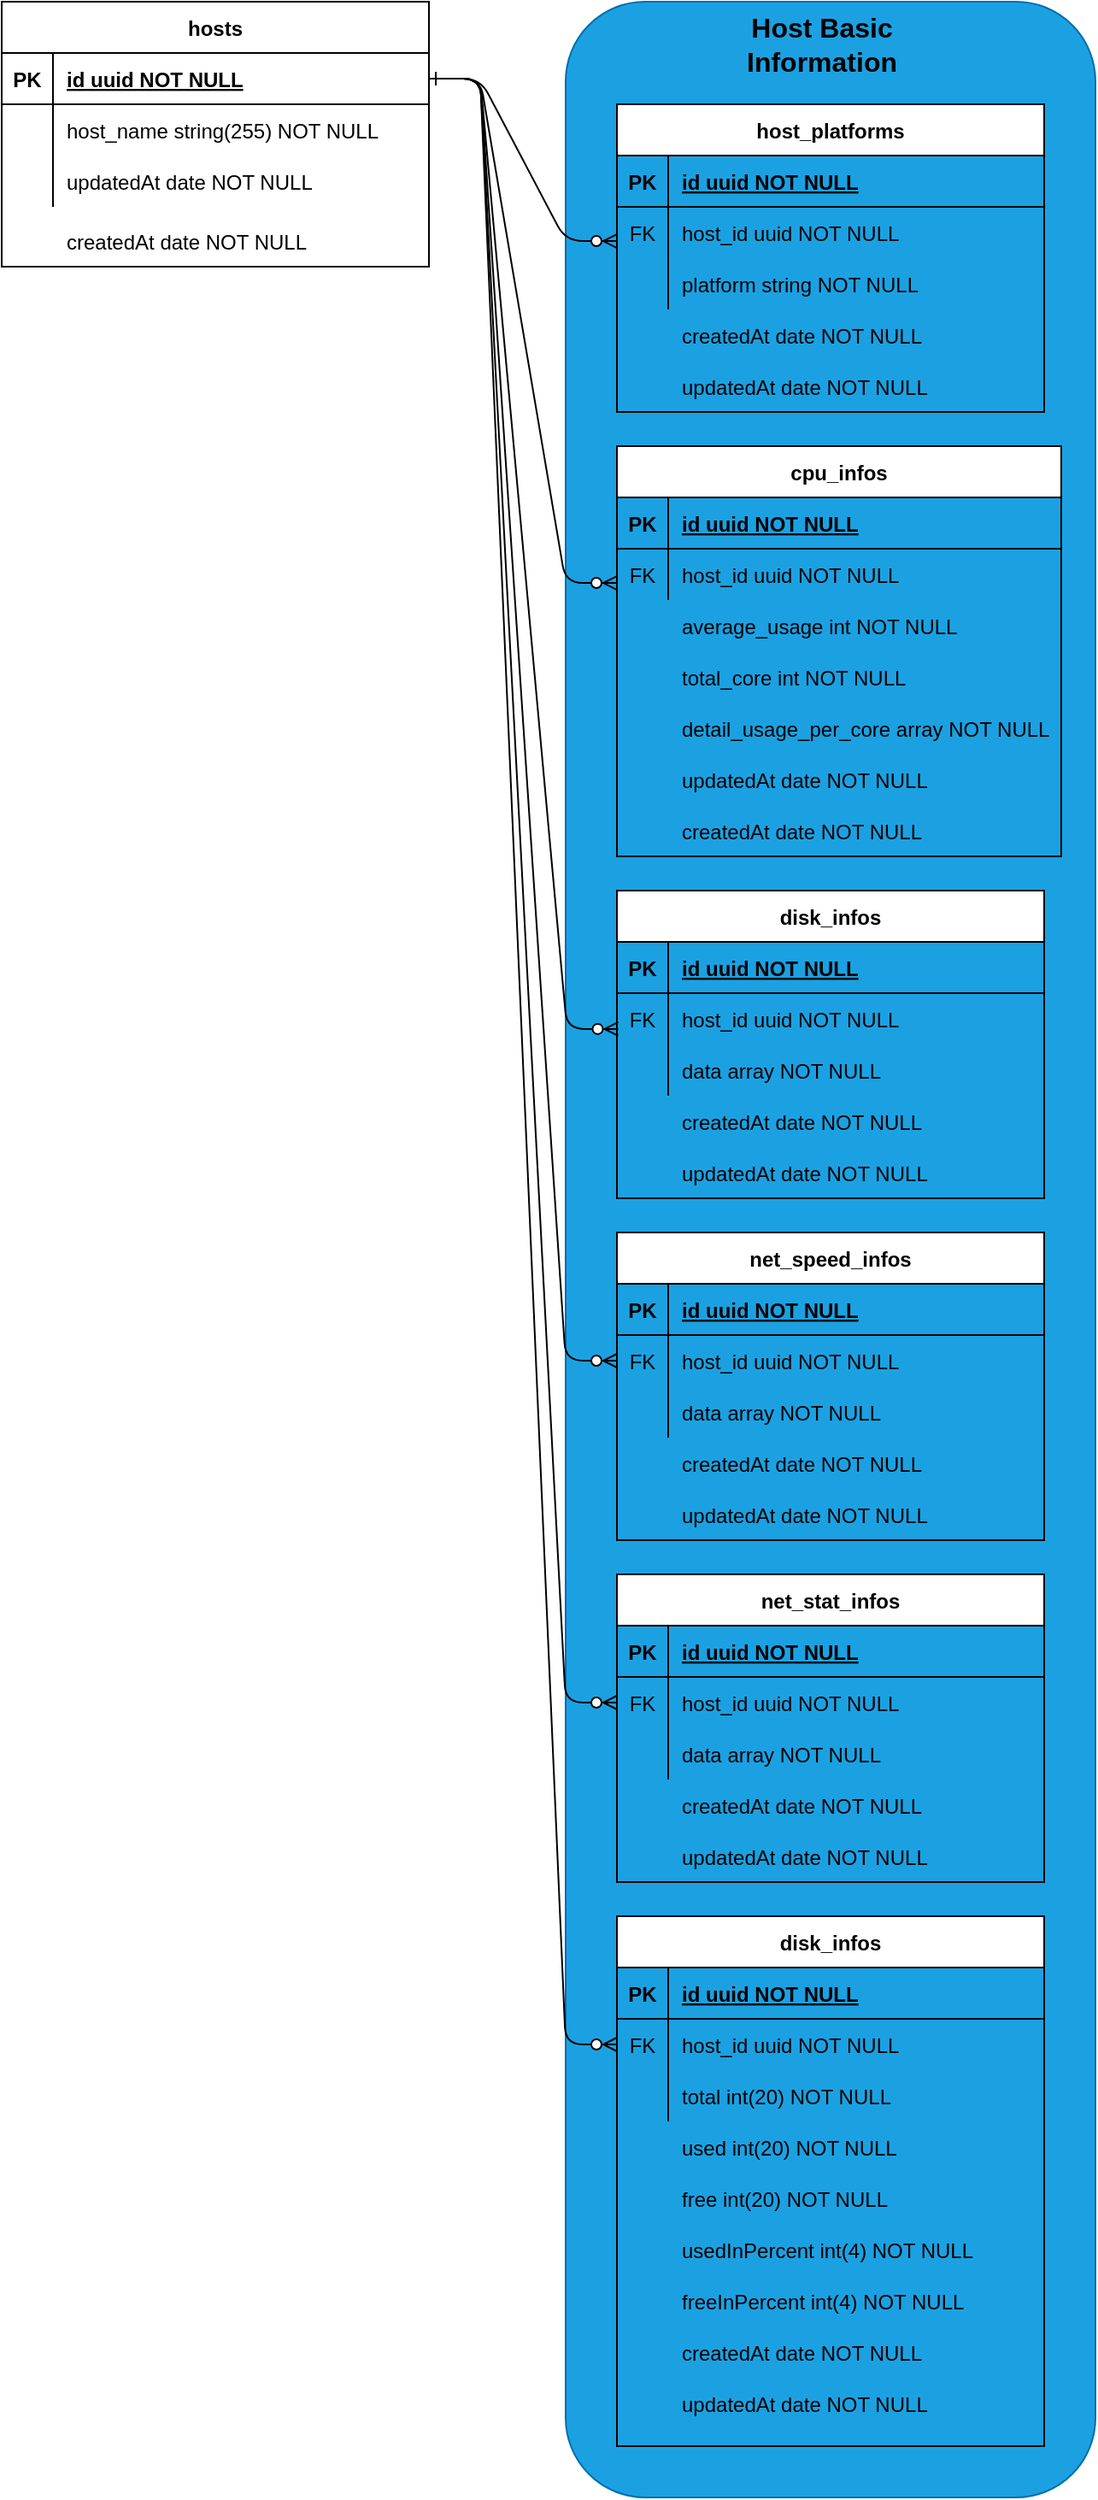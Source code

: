 <mxfile version="24.7.8">
  <diagram id="R2lEEEUBdFMjLlhIrx00" name="Page-1">
    <mxGraphModel dx="2097" dy="727" grid="1" gridSize="10" guides="1" tooltips="1" connect="1" arrows="1" fold="1" page="1" pageScale="1" pageWidth="850" pageHeight="1100" math="0" shadow="0" extFonts="Permanent Marker^https://fonts.googleapis.com/css?family=Permanent+Marker">
      <root>
        <mxCell id="0" />
        <mxCell id="1" parent="0" />
        <mxCell id="sUVfMahXwBCotQ-zkwOX-160" value="" style="group;fontSize=14;" vertex="1" connectable="0" parent="1">
          <mxGeometry y="20" width="310" height="1460" as="geometry" />
        </mxCell>
        <mxCell id="sUVfMahXwBCotQ-zkwOX-158" value="" style="rounded=1;whiteSpace=wrap;html=1;fillColor=#1ba1e2;fontColor=#ffffff;strokeColor=#006EAF;" vertex="1" parent="sUVfMahXwBCotQ-zkwOX-160">
          <mxGeometry width="310" height="1460" as="geometry" />
        </mxCell>
        <mxCell id="sUVfMahXwBCotQ-zkwOX-159" value="Host Basic Information" style="text;html=1;align=center;verticalAlign=middle;whiteSpace=wrap;rounded=0;fontSize=16;fontStyle=1" vertex="1" parent="sUVfMahXwBCotQ-zkwOX-160">
          <mxGeometry x="120" y="10" width="60" height="30" as="geometry" />
        </mxCell>
        <mxCell id="C-vyLk0tnHw3VtMMgP7b-1" value="" style="edgeStyle=entityRelationEdgeStyle;endArrow=ERzeroToMany;startArrow=ERone;endFill=1;startFill=0;exitX=1;exitY=0.5;exitDx=0;exitDy=0;entryX=0;entryY=0.667;entryDx=0;entryDy=0;entryPerimeter=0;" parent="1" source="sUVfMahXwBCotQ-zkwOX-2" target="C-vyLk0tnHw3VtMMgP7b-27" edge="1">
          <mxGeometry width="100" height="100" relative="1" as="geometry">
            <mxPoint x="340" y="760" as="sourcePoint" />
            <mxPoint x="440" y="660" as="targetPoint" />
          </mxGeometry>
        </mxCell>
        <mxCell id="sUVfMahXwBCotQ-zkwOX-22" value="" style="group" vertex="1" connectable="0" parent="1">
          <mxGeometry x="-330" y="20" width="250" height="155" as="geometry" />
        </mxCell>
        <mxCell id="sUVfMahXwBCotQ-zkwOX-1" value="hosts" style="shape=table;startSize=30;container=1;collapsible=1;childLayout=tableLayout;fixedRows=1;rowLines=0;fontStyle=1;align=center;resizeLast=1;" vertex="1" parent="sUVfMahXwBCotQ-zkwOX-22">
          <mxGeometry width="250" height="155" as="geometry">
            <mxRectangle x="-190" y="105" width="70" height="30" as="alternateBounds" />
          </mxGeometry>
        </mxCell>
        <mxCell id="sUVfMahXwBCotQ-zkwOX-2" value="" style="shape=partialRectangle;collapsible=0;dropTarget=0;pointerEvents=0;fillColor=none;points=[[0,0.5],[1,0.5]];portConstraint=eastwest;top=0;left=0;right=0;bottom=1;" vertex="1" parent="sUVfMahXwBCotQ-zkwOX-1">
          <mxGeometry y="30" width="250" height="30" as="geometry" />
        </mxCell>
        <mxCell id="sUVfMahXwBCotQ-zkwOX-3" value="PK" style="shape=partialRectangle;overflow=hidden;connectable=0;fillColor=none;top=0;left=0;bottom=0;right=0;fontStyle=1;" vertex="1" parent="sUVfMahXwBCotQ-zkwOX-2">
          <mxGeometry width="30" height="30" as="geometry">
            <mxRectangle width="30" height="30" as="alternateBounds" />
          </mxGeometry>
        </mxCell>
        <mxCell id="sUVfMahXwBCotQ-zkwOX-4" value="id uuid NOT NULL" style="shape=partialRectangle;overflow=hidden;connectable=0;fillColor=none;top=0;left=0;bottom=0;right=0;align=left;spacingLeft=6;fontStyle=5;" vertex="1" parent="sUVfMahXwBCotQ-zkwOX-2">
          <mxGeometry x="30" width="220" height="30" as="geometry">
            <mxRectangle width="220" height="30" as="alternateBounds" />
          </mxGeometry>
        </mxCell>
        <mxCell id="sUVfMahXwBCotQ-zkwOX-5" value="" style="shape=partialRectangle;collapsible=0;dropTarget=0;pointerEvents=0;fillColor=none;points=[[0,0.5],[1,0.5]];portConstraint=eastwest;top=0;left=0;right=0;bottom=0;" vertex="1" parent="sUVfMahXwBCotQ-zkwOX-1">
          <mxGeometry y="60" width="250" height="30" as="geometry" />
        </mxCell>
        <mxCell id="sUVfMahXwBCotQ-zkwOX-6" value="" style="shape=partialRectangle;overflow=hidden;connectable=0;fillColor=none;top=0;left=0;bottom=0;right=0;" vertex="1" parent="sUVfMahXwBCotQ-zkwOX-5">
          <mxGeometry width="30" height="30" as="geometry">
            <mxRectangle width="30" height="30" as="alternateBounds" />
          </mxGeometry>
        </mxCell>
        <mxCell id="sUVfMahXwBCotQ-zkwOX-7" value="host_name string(255) NOT NULL" style="shape=partialRectangle;overflow=hidden;connectable=0;fillColor=none;top=0;left=0;bottom=0;right=0;align=left;spacingLeft=6;" vertex="1" parent="sUVfMahXwBCotQ-zkwOX-5">
          <mxGeometry x="30" width="220" height="30" as="geometry">
            <mxRectangle width="220" height="30" as="alternateBounds" />
          </mxGeometry>
        </mxCell>
        <mxCell id="sUVfMahXwBCotQ-zkwOX-8" value="" style="shape=partialRectangle;collapsible=0;dropTarget=0;pointerEvents=0;fillColor=none;points=[[0,0.5],[1,0.5]];portConstraint=eastwest;top=0;left=0;right=0;bottom=0;" vertex="1" parent="sUVfMahXwBCotQ-zkwOX-1">
          <mxGeometry y="90" width="250" height="30" as="geometry" />
        </mxCell>
        <mxCell id="sUVfMahXwBCotQ-zkwOX-9" value="" style="shape=partialRectangle;overflow=hidden;connectable=0;fillColor=none;top=0;left=0;bottom=0;right=0;" vertex="1" parent="sUVfMahXwBCotQ-zkwOX-8">
          <mxGeometry width="30" height="30" as="geometry">
            <mxRectangle width="30" height="30" as="alternateBounds" />
          </mxGeometry>
        </mxCell>
        <mxCell id="sUVfMahXwBCotQ-zkwOX-10" value="updatedAt date NOT NULL" style="shape=partialRectangle;overflow=hidden;connectable=0;fillColor=none;top=0;left=0;bottom=0;right=0;align=left;spacingLeft=6;" vertex="1" parent="sUVfMahXwBCotQ-zkwOX-8">
          <mxGeometry x="30" width="220" height="30" as="geometry">
            <mxRectangle width="220" height="30" as="alternateBounds" />
          </mxGeometry>
        </mxCell>
        <mxCell id="sUVfMahXwBCotQ-zkwOX-14" value="" style="group" vertex="1" connectable="0" parent="sUVfMahXwBCotQ-zkwOX-22">
          <mxGeometry y="125" width="250" height="30" as="geometry" />
        </mxCell>
        <mxCell id="sUVfMahXwBCotQ-zkwOX-12" value="createdAt date NOT NULL" style="shape=partialRectangle;overflow=hidden;connectable=0;fillColor=none;top=0;left=0;bottom=0;right=0;align=left;spacingLeft=6;" vertex="1" parent="sUVfMahXwBCotQ-zkwOX-14">
          <mxGeometry x="30" width="220" height="30" as="geometry">
            <mxRectangle width="220" height="30" as="alternateBounds" />
          </mxGeometry>
        </mxCell>
        <mxCell id="sUVfMahXwBCotQ-zkwOX-13" value="" style="shape=partialRectangle;overflow=hidden;connectable=0;fillColor=none;top=0;left=0;bottom=0;right=0;" vertex="1" parent="sUVfMahXwBCotQ-zkwOX-14">
          <mxGeometry width="30" height="30" as="geometry">
            <mxRectangle width="30" height="30" as="alternateBounds" />
          </mxGeometry>
        </mxCell>
        <mxCell id="sUVfMahXwBCotQ-zkwOX-23" value="" style="group" vertex="1" connectable="0" parent="1">
          <mxGeometry x="30" y="280" width="260" height="240" as="geometry" />
        </mxCell>
        <mxCell id="C-vyLk0tnHw3VtMMgP7b-23" value="cpu_infos" style="shape=table;startSize=30;container=1;collapsible=1;childLayout=tableLayout;fixedRows=1;rowLines=0;fontStyle=1;align=center;resizeLast=1;strokeColor=default;" parent="sUVfMahXwBCotQ-zkwOX-23" vertex="1">
          <mxGeometry width="260" height="240" as="geometry" />
        </mxCell>
        <mxCell id="C-vyLk0tnHw3VtMMgP7b-24" value="" style="shape=partialRectangle;collapsible=0;dropTarget=0;pointerEvents=0;fillColor=none;points=[[0,0.5],[1,0.5]];portConstraint=eastwest;top=0;left=0;right=0;bottom=1;" parent="C-vyLk0tnHw3VtMMgP7b-23" vertex="1">
          <mxGeometry y="30" width="260" height="30" as="geometry" />
        </mxCell>
        <mxCell id="C-vyLk0tnHw3VtMMgP7b-25" value="PK" style="shape=partialRectangle;overflow=hidden;connectable=0;fillColor=none;top=0;left=0;bottom=0;right=0;fontStyle=1;" parent="C-vyLk0tnHw3VtMMgP7b-24" vertex="1">
          <mxGeometry width="30" height="30" as="geometry">
            <mxRectangle width="30" height="30" as="alternateBounds" />
          </mxGeometry>
        </mxCell>
        <mxCell id="C-vyLk0tnHw3VtMMgP7b-26" value="id uuid NOT NULL" style="shape=partialRectangle;overflow=hidden;connectable=0;fillColor=none;top=0;left=0;bottom=0;right=0;align=left;spacingLeft=6;fontStyle=5;" parent="C-vyLk0tnHw3VtMMgP7b-24" vertex="1">
          <mxGeometry x="30" width="230" height="30" as="geometry">
            <mxRectangle width="230" height="30" as="alternateBounds" />
          </mxGeometry>
        </mxCell>
        <mxCell id="C-vyLk0tnHw3VtMMgP7b-27" value="" style="shape=partialRectangle;collapsible=0;dropTarget=0;pointerEvents=0;fillColor=none;points=[[0,0.5],[1,0.5]];portConstraint=eastwest;top=0;left=0;right=0;bottom=0;" parent="C-vyLk0tnHw3VtMMgP7b-23" vertex="1">
          <mxGeometry y="60" width="260" height="30" as="geometry" />
        </mxCell>
        <mxCell id="C-vyLk0tnHw3VtMMgP7b-28" value="FK" style="shape=partialRectangle;overflow=hidden;connectable=0;fillColor=none;top=0;left=0;bottom=0;right=0;" parent="C-vyLk0tnHw3VtMMgP7b-27" vertex="1">
          <mxGeometry width="30" height="30" as="geometry">
            <mxRectangle width="30" height="30" as="alternateBounds" />
          </mxGeometry>
        </mxCell>
        <mxCell id="C-vyLk0tnHw3VtMMgP7b-29" value="host_id uuid NOT NULL" style="shape=partialRectangle;overflow=hidden;connectable=0;fillColor=none;top=0;left=0;bottom=0;right=0;align=left;spacingLeft=6;" parent="C-vyLk0tnHw3VtMMgP7b-27" vertex="1">
          <mxGeometry x="30" width="230" height="30" as="geometry">
            <mxRectangle width="230" height="30" as="alternateBounds" />
          </mxGeometry>
        </mxCell>
        <mxCell id="sUVfMahXwBCotQ-zkwOX-15" value="" style="shape=partialRectangle;overflow=hidden;connectable=0;fillColor=none;top=0;left=0;bottom=0;right=0;" vertex="1" parent="sUVfMahXwBCotQ-zkwOX-23">
          <mxGeometry y="90" width="30" height="30" as="geometry">
            <mxRectangle width="30" height="30" as="alternateBounds" />
          </mxGeometry>
        </mxCell>
        <mxCell id="sUVfMahXwBCotQ-zkwOX-16" value="average_usage int NOT NULL" style="shape=partialRectangle;overflow=hidden;connectable=0;fillColor=none;top=0;left=0;bottom=0;right=0;align=left;spacingLeft=6;" vertex="1" parent="sUVfMahXwBCotQ-zkwOX-23">
          <mxGeometry x="30" y="90" width="230" height="30" as="geometry">
            <mxRectangle width="220" height="30" as="alternateBounds" />
          </mxGeometry>
        </mxCell>
        <mxCell id="sUVfMahXwBCotQ-zkwOX-17" value="" style="shape=partialRectangle;overflow=hidden;connectable=0;fillColor=none;top=0;left=0;bottom=0;right=0;" vertex="1" parent="sUVfMahXwBCotQ-zkwOX-23">
          <mxGeometry y="120" width="30" height="30" as="geometry">
            <mxRectangle width="30" height="30" as="alternateBounds" />
          </mxGeometry>
        </mxCell>
        <mxCell id="sUVfMahXwBCotQ-zkwOX-18" value="total_core int NOT NULL" style="shape=partialRectangle;overflow=hidden;connectable=0;fillColor=none;top=0;left=0;bottom=0;right=0;align=left;spacingLeft=6;" vertex="1" parent="sUVfMahXwBCotQ-zkwOX-23">
          <mxGeometry x="30" y="120" width="230" height="30" as="geometry">
            <mxRectangle width="220" height="30" as="alternateBounds" />
          </mxGeometry>
        </mxCell>
        <mxCell id="sUVfMahXwBCotQ-zkwOX-19" value="" style="shape=partialRectangle;overflow=hidden;connectable=0;fillColor=none;top=0;left=0;bottom=0;right=0;" vertex="1" parent="sUVfMahXwBCotQ-zkwOX-23">
          <mxGeometry y="150" width="30" height="30" as="geometry">
            <mxRectangle width="30" height="30" as="alternateBounds" />
          </mxGeometry>
        </mxCell>
        <mxCell id="sUVfMahXwBCotQ-zkwOX-20" value="detail_usage_per_core array NOT NULL" style="shape=partialRectangle;overflow=hidden;connectable=0;fillColor=none;top=0;left=0;bottom=0;right=0;align=left;spacingLeft=6;" vertex="1" parent="sUVfMahXwBCotQ-zkwOX-23">
          <mxGeometry x="30" y="150" width="230" height="30" as="geometry">
            <mxRectangle width="220" height="30" as="alternateBounds" />
          </mxGeometry>
        </mxCell>
        <mxCell id="sUVfMahXwBCotQ-zkwOX-25" value="" style="shape=partialRectangle;overflow=hidden;connectable=0;fillColor=none;top=0;left=0;bottom=0;right=0;" vertex="1" parent="sUVfMahXwBCotQ-zkwOX-23">
          <mxGeometry y="180" width="30" height="30" as="geometry">
            <mxRectangle width="30" height="30" as="alternateBounds" />
          </mxGeometry>
        </mxCell>
        <mxCell id="sUVfMahXwBCotQ-zkwOX-26" value="updatedAt date NOT NULL" style="shape=partialRectangle;overflow=hidden;connectable=0;fillColor=none;top=0;left=0;bottom=0;right=0;align=left;spacingLeft=6;" vertex="1" parent="sUVfMahXwBCotQ-zkwOX-23">
          <mxGeometry x="30" y="180" width="230" height="30" as="geometry">
            <mxRectangle width="220" height="30" as="alternateBounds" />
          </mxGeometry>
        </mxCell>
        <mxCell id="sUVfMahXwBCotQ-zkwOX-28" value="createdAt date NOT NULL" style="shape=partialRectangle;overflow=hidden;connectable=0;fillColor=none;top=0;left=0;bottom=0;right=0;align=left;spacingLeft=6;" vertex="1" parent="sUVfMahXwBCotQ-zkwOX-23">
          <mxGeometry x="30" y="210" width="230" height="30" as="geometry">
            <mxRectangle width="220" height="30" as="alternateBounds" />
          </mxGeometry>
        </mxCell>
        <mxCell id="sUVfMahXwBCotQ-zkwOX-29" value="" style="shape=partialRectangle;overflow=hidden;connectable=0;fillColor=none;top=0;left=0;bottom=0;right=0;" vertex="1" parent="sUVfMahXwBCotQ-zkwOX-23">
          <mxGeometry y="210" width="30" height="30" as="geometry">
            <mxRectangle width="30" height="30" as="alternateBounds" />
          </mxGeometry>
        </mxCell>
        <mxCell id="sUVfMahXwBCotQ-zkwOX-69" value="" style="edgeStyle=entityRelationEdgeStyle;endArrow=ERzeroToMany;startArrow=ERone;endFill=1;startFill=0;entryX=0;entryY=0.667;entryDx=0;entryDy=0;entryPerimeter=0;exitX=1;exitY=0.5;exitDx=0;exitDy=0;" edge="1" parent="1" source="sUVfMahXwBCotQ-zkwOX-2" target="sUVfMahXwBCotQ-zkwOX-54">
          <mxGeometry width="100" height="100" relative="1" as="geometry">
            <mxPoint x="-20" y="205" as="sourcePoint" />
            <mxPoint x="40" y="250" as="targetPoint" />
            <Array as="points">
              <mxPoint x="-300" y="320" />
            </Array>
          </mxGeometry>
        </mxCell>
        <mxCell id="sUVfMahXwBCotQ-zkwOX-70" value="" style="group" vertex="1" connectable="0" parent="1">
          <mxGeometry x="30" y="80" width="250" height="180" as="geometry" />
        </mxCell>
        <mxCell id="sUVfMahXwBCotQ-zkwOX-50" value="host_platforms" style="shape=table;startSize=30;container=1;collapsible=1;childLayout=tableLayout;fixedRows=1;rowLines=0;fontStyle=1;align=center;resizeLast=1;" vertex="1" parent="sUVfMahXwBCotQ-zkwOX-70">
          <mxGeometry width="250" height="180" as="geometry">
            <mxRectangle x="-190" y="105" width="70" height="30" as="alternateBounds" />
          </mxGeometry>
        </mxCell>
        <mxCell id="sUVfMahXwBCotQ-zkwOX-51" value="" style="shape=partialRectangle;collapsible=0;dropTarget=0;pointerEvents=0;fillColor=none;points=[[0,0.5],[1,0.5]];portConstraint=eastwest;top=0;left=0;right=0;bottom=1;" vertex="1" parent="sUVfMahXwBCotQ-zkwOX-50">
          <mxGeometry y="30" width="250" height="30" as="geometry" />
        </mxCell>
        <mxCell id="sUVfMahXwBCotQ-zkwOX-52" value="PK" style="shape=partialRectangle;overflow=hidden;connectable=0;fillColor=none;top=0;left=0;bottom=0;right=0;fontStyle=1;" vertex="1" parent="sUVfMahXwBCotQ-zkwOX-51">
          <mxGeometry width="30" height="30" as="geometry">
            <mxRectangle width="30" height="30" as="alternateBounds" />
          </mxGeometry>
        </mxCell>
        <mxCell id="sUVfMahXwBCotQ-zkwOX-53" value="id uuid NOT NULL" style="shape=partialRectangle;overflow=hidden;connectable=0;fillColor=none;top=0;left=0;bottom=0;right=0;align=left;spacingLeft=6;fontStyle=5;" vertex="1" parent="sUVfMahXwBCotQ-zkwOX-51">
          <mxGeometry x="30" width="220" height="30" as="geometry">
            <mxRectangle width="220" height="30" as="alternateBounds" />
          </mxGeometry>
        </mxCell>
        <mxCell id="sUVfMahXwBCotQ-zkwOX-54" value="" style="shape=partialRectangle;collapsible=0;dropTarget=0;pointerEvents=0;fillColor=none;points=[[0,0.5],[1,0.5]];portConstraint=eastwest;top=0;left=0;right=0;bottom=0;" vertex="1" parent="sUVfMahXwBCotQ-zkwOX-50">
          <mxGeometry y="60" width="250" height="30" as="geometry" />
        </mxCell>
        <mxCell id="sUVfMahXwBCotQ-zkwOX-55" value="FK" style="shape=partialRectangle;overflow=hidden;connectable=0;fillColor=none;top=0;left=0;bottom=0;right=0;" vertex="1" parent="sUVfMahXwBCotQ-zkwOX-54">
          <mxGeometry width="30" height="30" as="geometry">
            <mxRectangle width="30" height="30" as="alternateBounds" />
          </mxGeometry>
        </mxCell>
        <mxCell id="sUVfMahXwBCotQ-zkwOX-56" value="host_id uuid NOT NULL" style="shape=partialRectangle;overflow=hidden;connectable=0;fillColor=none;top=0;left=0;bottom=0;right=0;align=left;spacingLeft=6;" vertex="1" parent="sUVfMahXwBCotQ-zkwOX-54">
          <mxGeometry x="30" width="220" height="30" as="geometry">
            <mxRectangle width="220" height="30" as="alternateBounds" />
          </mxGeometry>
        </mxCell>
        <mxCell id="sUVfMahXwBCotQ-zkwOX-57" value="" style="shape=partialRectangle;collapsible=0;dropTarget=0;pointerEvents=0;fillColor=none;points=[[0,0.5],[1,0.5]];portConstraint=eastwest;top=0;left=0;right=0;bottom=0;" vertex="1" parent="sUVfMahXwBCotQ-zkwOX-50">
          <mxGeometry y="90" width="250" height="30" as="geometry" />
        </mxCell>
        <mxCell id="sUVfMahXwBCotQ-zkwOX-58" value="" style="shape=partialRectangle;overflow=hidden;connectable=0;fillColor=none;top=0;left=0;bottom=0;right=0;" vertex="1" parent="sUVfMahXwBCotQ-zkwOX-57">
          <mxGeometry width="30" height="30" as="geometry">
            <mxRectangle width="30" height="30" as="alternateBounds" />
          </mxGeometry>
        </mxCell>
        <mxCell id="sUVfMahXwBCotQ-zkwOX-59" value="platform string NOT NULL" style="shape=partialRectangle;overflow=hidden;connectable=0;fillColor=none;top=0;left=0;bottom=0;right=0;align=left;spacingLeft=6;" vertex="1" parent="sUVfMahXwBCotQ-zkwOX-57">
          <mxGeometry x="30" width="220" height="30" as="geometry">
            <mxRectangle width="220" height="30" as="alternateBounds" />
          </mxGeometry>
        </mxCell>
        <mxCell id="sUVfMahXwBCotQ-zkwOX-65" value="" style="group" vertex="1" connectable="0" parent="sUVfMahXwBCotQ-zkwOX-70">
          <mxGeometry y="120" width="250" height="30" as="geometry" />
        </mxCell>
        <mxCell id="sUVfMahXwBCotQ-zkwOX-63" value="" style="shape=partialRectangle;overflow=hidden;connectable=0;fillColor=none;top=0;left=0;bottom=0;right=0;" vertex="1" parent="sUVfMahXwBCotQ-zkwOX-65">
          <mxGeometry width="30" height="30" as="geometry">
            <mxRectangle width="30" height="30" as="alternateBounds" />
          </mxGeometry>
        </mxCell>
        <mxCell id="sUVfMahXwBCotQ-zkwOX-64" value="createdAt date NOT NULL" style="shape=partialRectangle;overflow=hidden;connectable=0;fillColor=none;top=0;left=0;bottom=0;right=0;align=left;spacingLeft=6;" vertex="1" parent="sUVfMahXwBCotQ-zkwOX-65">
          <mxGeometry x="30" width="220" height="30" as="geometry">
            <mxRectangle width="220" height="30" as="alternateBounds" />
          </mxGeometry>
        </mxCell>
        <mxCell id="sUVfMahXwBCotQ-zkwOX-66" value="" style="group" vertex="1" connectable="0" parent="sUVfMahXwBCotQ-zkwOX-70">
          <mxGeometry y="150" width="250" height="30" as="geometry" />
        </mxCell>
        <mxCell id="sUVfMahXwBCotQ-zkwOX-67" value="" style="shape=partialRectangle;overflow=hidden;connectable=0;fillColor=none;top=0;left=0;bottom=0;right=0;" vertex="1" parent="sUVfMahXwBCotQ-zkwOX-66">
          <mxGeometry width="30" height="30" as="geometry">
            <mxRectangle width="30" height="30" as="alternateBounds" />
          </mxGeometry>
        </mxCell>
        <mxCell id="sUVfMahXwBCotQ-zkwOX-68" value="updatedAt date NOT NULL" style="shape=partialRectangle;overflow=hidden;connectable=0;fillColor=none;top=0;left=0;bottom=0;right=0;align=left;spacingLeft=6;" vertex="1" parent="sUVfMahXwBCotQ-zkwOX-66">
          <mxGeometry x="30" width="220" height="30" as="geometry">
            <mxRectangle width="220" height="30" as="alternateBounds" />
          </mxGeometry>
        </mxCell>
        <mxCell id="sUVfMahXwBCotQ-zkwOX-71" value="" style="group" vertex="1" connectable="0" parent="1">
          <mxGeometry x="30" y="540" width="250" height="180" as="geometry" />
        </mxCell>
        <mxCell id="sUVfMahXwBCotQ-zkwOX-72" value="disk_infos" style="shape=table;startSize=30;container=1;collapsible=1;childLayout=tableLayout;fixedRows=1;rowLines=0;fontStyle=1;align=center;resizeLast=1;" vertex="1" parent="sUVfMahXwBCotQ-zkwOX-71">
          <mxGeometry width="250" height="180" as="geometry">
            <mxRectangle x="-190" y="105" width="70" height="30" as="alternateBounds" />
          </mxGeometry>
        </mxCell>
        <mxCell id="sUVfMahXwBCotQ-zkwOX-73" value="" style="shape=partialRectangle;collapsible=0;dropTarget=0;pointerEvents=0;fillColor=none;points=[[0,0.5],[1,0.5]];portConstraint=eastwest;top=0;left=0;right=0;bottom=1;" vertex="1" parent="sUVfMahXwBCotQ-zkwOX-72">
          <mxGeometry y="30" width="250" height="30" as="geometry" />
        </mxCell>
        <mxCell id="sUVfMahXwBCotQ-zkwOX-74" value="PK" style="shape=partialRectangle;overflow=hidden;connectable=0;fillColor=none;top=0;left=0;bottom=0;right=0;fontStyle=1;" vertex="1" parent="sUVfMahXwBCotQ-zkwOX-73">
          <mxGeometry width="30" height="30" as="geometry">
            <mxRectangle width="30" height="30" as="alternateBounds" />
          </mxGeometry>
        </mxCell>
        <mxCell id="sUVfMahXwBCotQ-zkwOX-75" value="id uuid NOT NULL" style="shape=partialRectangle;overflow=hidden;connectable=0;fillColor=none;top=0;left=0;bottom=0;right=0;align=left;spacingLeft=6;fontStyle=5;" vertex="1" parent="sUVfMahXwBCotQ-zkwOX-73">
          <mxGeometry x="30" width="220" height="30" as="geometry">
            <mxRectangle width="220" height="30" as="alternateBounds" />
          </mxGeometry>
        </mxCell>
        <mxCell id="sUVfMahXwBCotQ-zkwOX-76" value="" style="shape=partialRectangle;collapsible=0;dropTarget=0;pointerEvents=0;fillColor=none;points=[[0,0.5],[1,0.5]];portConstraint=eastwest;top=0;left=0;right=0;bottom=0;" vertex="1" parent="sUVfMahXwBCotQ-zkwOX-72">
          <mxGeometry y="60" width="250" height="30" as="geometry" />
        </mxCell>
        <mxCell id="sUVfMahXwBCotQ-zkwOX-77" value="FK" style="shape=partialRectangle;overflow=hidden;connectable=0;fillColor=none;top=0;left=0;bottom=0;right=0;" vertex="1" parent="sUVfMahXwBCotQ-zkwOX-76">
          <mxGeometry width="30" height="30" as="geometry">
            <mxRectangle width="30" height="30" as="alternateBounds" />
          </mxGeometry>
        </mxCell>
        <mxCell id="sUVfMahXwBCotQ-zkwOX-78" value="host_id uuid NOT NULL" style="shape=partialRectangle;overflow=hidden;connectable=0;fillColor=none;top=0;left=0;bottom=0;right=0;align=left;spacingLeft=6;" vertex="1" parent="sUVfMahXwBCotQ-zkwOX-76">
          <mxGeometry x="30" width="220" height="30" as="geometry">
            <mxRectangle width="220" height="30" as="alternateBounds" />
          </mxGeometry>
        </mxCell>
        <mxCell id="sUVfMahXwBCotQ-zkwOX-79" value="" style="shape=partialRectangle;collapsible=0;dropTarget=0;pointerEvents=0;fillColor=none;points=[[0,0.5],[1,0.5]];portConstraint=eastwest;top=0;left=0;right=0;bottom=0;" vertex="1" parent="sUVfMahXwBCotQ-zkwOX-72">
          <mxGeometry y="90" width="250" height="30" as="geometry" />
        </mxCell>
        <mxCell id="sUVfMahXwBCotQ-zkwOX-80" value="" style="shape=partialRectangle;overflow=hidden;connectable=0;fillColor=none;top=0;left=0;bottom=0;right=0;" vertex="1" parent="sUVfMahXwBCotQ-zkwOX-79">
          <mxGeometry width="30" height="30" as="geometry">
            <mxRectangle width="30" height="30" as="alternateBounds" />
          </mxGeometry>
        </mxCell>
        <mxCell id="sUVfMahXwBCotQ-zkwOX-81" value="data array NOT NULL" style="shape=partialRectangle;overflow=hidden;connectable=0;fillColor=none;top=0;left=0;bottom=0;right=0;align=left;spacingLeft=6;" vertex="1" parent="sUVfMahXwBCotQ-zkwOX-79">
          <mxGeometry x="30" width="220" height="30" as="geometry">
            <mxRectangle width="220" height="30" as="alternateBounds" />
          </mxGeometry>
        </mxCell>
        <mxCell id="sUVfMahXwBCotQ-zkwOX-82" value="" style="group" vertex="1" connectable="0" parent="sUVfMahXwBCotQ-zkwOX-71">
          <mxGeometry y="120" width="250" height="30" as="geometry" />
        </mxCell>
        <mxCell id="sUVfMahXwBCotQ-zkwOX-83" value="" style="shape=partialRectangle;overflow=hidden;connectable=0;fillColor=none;top=0;left=0;bottom=0;right=0;" vertex="1" parent="sUVfMahXwBCotQ-zkwOX-82">
          <mxGeometry width="30" height="30" as="geometry">
            <mxRectangle width="30" height="30" as="alternateBounds" />
          </mxGeometry>
        </mxCell>
        <mxCell id="sUVfMahXwBCotQ-zkwOX-84" value="createdAt date NOT NULL" style="shape=partialRectangle;overflow=hidden;connectable=0;fillColor=none;top=0;left=0;bottom=0;right=0;align=left;spacingLeft=6;" vertex="1" parent="sUVfMahXwBCotQ-zkwOX-82">
          <mxGeometry x="30" width="220" height="30" as="geometry">
            <mxRectangle width="220" height="30" as="alternateBounds" />
          </mxGeometry>
        </mxCell>
        <mxCell id="sUVfMahXwBCotQ-zkwOX-85" value="" style="group" vertex="1" connectable="0" parent="sUVfMahXwBCotQ-zkwOX-71">
          <mxGeometry y="150" width="250" height="30" as="geometry" />
        </mxCell>
        <mxCell id="sUVfMahXwBCotQ-zkwOX-86" value="" style="shape=partialRectangle;overflow=hidden;connectable=0;fillColor=none;top=0;left=0;bottom=0;right=0;" vertex="1" parent="sUVfMahXwBCotQ-zkwOX-85">
          <mxGeometry width="30" height="30" as="geometry">
            <mxRectangle width="30" height="30" as="alternateBounds" />
          </mxGeometry>
        </mxCell>
        <mxCell id="sUVfMahXwBCotQ-zkwOX-87" value="updatedAt date NOT NULL" style="shape=partialRectangle;overflow=hidden;connectable=0;fillColor=none;top=0;left=0;bottom=0;right=0;align=left;spacingLeft=6;" vertex="1" parent="sUVfMahXwBCotQ-zkwOX-85">
          <mxGeometry x="30" width="220" height="30" as="geometry">
            <mxRectangle width="220" height="30" as="alternateBounds" />
          </mxGeometry>
        </mxCell>
        <mxCell id="sUVfMahXwBCotQ-zkwOX-88" value="" style="edgeStyle=entityRelationEdgeStyle;endArrow=ERzeroToMany;startArrow=ERone;endFill=1;startFill=0;exitX=1;exitY=0.5;exitDx=0;exitDy=0;entryX=0.003;entryY=0.698;entryDx=0;entryDy=0;entryPerimeter=0;" edge="1" parent="1" source="sUVfMahXwBCotQ-zkwOX-2" target="sUVfMahXwBCotQ-zkwOX-76">
          <mxGeometry width="100" height="100" relative="1" as="geometry">
            <mxPoint x="-100" y="280" as="sourcePoint" />
            <mxPoint x="-100" y="600" as="targetPoint" />
            <Array as="points">
              <mxPoint y="370" />
              <mxPoint y="500" />
            </Array>
          </mxGeometry>
        </mxCell>
        <mxCell id="sUVfMahXwBCotQ-zkwOX-89" value="" style="group" vertex="1" connectable="0" parent="1">
          <mxGeometry x="30" y="740" width="250" height="180" as="geometry" />
        </mxCell>
        <mxCell id="sUVfMahXwBCotQ-zkwOX-90" value="net_speed_infos" style="shape=table;startSize=30;container=1;collapsible=1;childLayout=tableLayout;fixedRows=1;rowLines=0;fontStyle=1;align=center;resizeLast=1;" vertex="1" parent="sUVfMahXwBCotQ-zkwOX-89">
          <mxGeometry width="250" height="180" as="geometry">
            <mxRectangle x="-190" y="105" width="70" height="30" as="alternateBounds" />
          </mxGeometry>
        </mxCell>
        <mxCell id="sUVfMahXwBCotQ-zkwOX-91" value="" style="shape=partialRectangle;collapsible=0;dropTarget=0;pointerEvents=0;fillColor=none;points=[[0,0.5],[1,0.5]];portConstraint=eastwest;top=0;left=0;right=0;bottom=1;" vertex="1" parent="sUVfMahXwBCotQ-zkwOX-90">
          <mxGeometry y="30" width="250" height="30" as="geometry" />
        </mxCell>
        <mxCell id="sUVfMahXwBCotQ-zkwOX-92" value="PK" style="shape=partialRectangle;overflow=hidden;connectable=0;fillColor=none;top=0;left=0;bottom=0;right=0;fontStyle=1;" vertex="1" parent="sUVfMahXwBCotQ-zkwOX-91">
          <mxGeometry width="30" height="30" as="geometry">
            <mxRectangle width="30" height="30" as="alternateBounds" />
          </mxGeometry>
        </mxCell>
        <mxCell id="sUVfMahXwBCotQ-zkwOX-93" value="id uuid NOT NULL" style="shape=partialRectangle;overflow=hidden;connectable=0;fillColor=none;top=0;left=0;bottom=0;right=0;align=left;spacingLeft=6;fontStyle=5;" vertex="1" parent="sUVfMahXwBCotQ-zkwOX-91">
          <mxGeometry x="30" width="220" height="30" as="geometry">
            <mxRectangle width="220" height="30" as="alternateBounds" />
          </mxGeometry>
        </mxCell>
        <mxCell id="sUVfMahXwBCotQ-zkwOX-94" value="" style="shape=partialRectangle;collapsible=0;dropTarget=0;pointerEvents=0;fillColor=none;points=[[0,0.5],[1,0.5]];portConstraint=eastwest;top=0;left=0;right=0;bottom=0;" vertex="1" parent="sUVfMahXwBCotQ-zkwOX-90">
          <mxGeometry y="60" width="250" height="30" as="geometry" />
        </mxCell>
        <mxCell id="sUVfMahXwBCotQ-zkwOX-95" value="FK" style="shape=partialRectangle;overflow=hidden;connectable=0;fillColor=none;top=0;left=0;bottom=0;right=0;" vertex="1" parent="sUVfMahXwBCotQ-zkwOX-94">
          <mxGeometry width="30" height="30" as="geometry">
            <mxRectangle width="30" height="30" as="alternateBounds" />
          </mxGeometry>
        </mxCell>
        <mxCell id="sUVfMahXwBCotQ-zkwOX-96" value="host_id uuid NOT NULL" style="shape=partialRectangle;overflow=hidden;connectable=0;fillColor=none;top=0;left=0;bottom=0;right=0;align=left;spacingLeft=6;" vertex="1" parent="sUVfMahXwBCotQ-zkwOX-94">
          <mxGeometry x="30" width="220" height="30" as="geometry">
            <mxRectangle width="220" height="30" as="alternateBounds" />
          </mxGeometry>
        </mxCell>
        <mxCell id="sUVfMahXwBCotQ-zkwOX-97" value="" style="shape=partialRectangle;collapsible=0;dropTarget=0;pointerEvents=0;fillColor=none;points=[[0,0.5],[1,0.5]];portConstraint=eastwest;top=0;left=0;right=0;bottom=0;" vertex="1" parent="sUVfMahXwBCotQ-zkwOX-90">
          <mxGeometry y="90" width="250" height="30" as="geometry" />
        </mxCell>
        <mxCell id="sUVfMahXwBCotQ-zkwOX-98" value="" style="shape=partialRectangle;overflow=hidden;connectable=0;fillColor=none;top=0;left=0;bottom=0;right=0;" vertex="1" parent="sUVfMahXwBCotQ-zkwOX-97">
          <mxGeometry width="30" height="30" as="geometry">
            <mxRectangle width="30" height="30" as="alternateBounds" />
          </mxGeometry>
        </mxCell>
        <mxCell id="sUVfMahXwBCotQ-zkwOX-99" value="data array NOT NULL" style="shape=partialRectangle;overflow=hidden;connectable=0;fillColor=none;top=0;left=0;bottom=0;right=0;align=left;spacingLeft=6;" vertex="1" parent="sUVfMahXwBCotQ-zkwOX-97">
          <mxGeometry x="30" width="220" height="30" as="geometry">
            <mxRectangle width="220" height="30" as="alternateBounds" />
          </mxGeometry>
        </mxCell>
        <mxCell id="sUVfMahXwBCotQ-zkwOX-100" value="" style="group" vertex="1" connectable="0" parent="sUVfMahXwBCotQ-zkwOX-89">
          <mxGeometry y="120" width="250" height="30" as="geometry" />
        </mxCell>
        <mxCell id="sUVfMahXwBCotQ-zkwOX-101" value="" style="shape=partialRectangle;overflow=hidden;connectable=0;fillColor=none;top=0;left=0;bottom=0;right=0;" vertex="1" parent="sUVfMahXwBCotQ-zkwOX-100">
          <mxGeometry width="30" height="30" as="geometry">
            <mxRectangle width="30" height="30" as="alternateBounds" />
          </mxGeometry>
        </mxCell>
        <mxCell id="sUVfMahXwBCotQ-zkwOX-102" value="createdAt date NOT NULL" style="shape=partialRectangle;overflow=hidden;connectable=0;fillColor=none;top=0;left=0;bottom=0;right=0;align=left;spacingLeft=6;" vertex="1" parent="sUVfMahXwBCotQ-zkwOX-100">
          <mxGeometry x="30" width="220" height="30" as="geometry">
            <mxRectangle width="220" height="30" as="alternateBounds" />
          </mxGeometry>
        </mxCell>
        <mxCell id="sUVfMahXwBCotQ-zkwOX-103" value="" style="group" vertex="1" connectable="0" parent="sUVfMahXwBCotQ-zkwOX-89">
          <mxGeometry y="150" width="250" height="30" as="geometry" />
        </mxCell>
        <mxCell id="sUVfMahXwBCotQ-zkwOX-104" value="" style="shape=partialRectangle;overflow=hidden;connectable=0;fillColor=none;top=0;left=0;bottom=0;right=0;" vertex="1" parent="sUVfMahXwBCotQ-zkwOX-103">
          <mxGeometry width="30" height="30" as="geometry">
            <mxRectangle width="30" height="30" as="alternateBounds" />
          </mxGeometry>
        </mxCell>
        <mxCell id="sUVfMahXwBCotQ-zkwOX-105" value="updatedAt date NOT NULL" style="shape=partialRectangle;overflow=hidden;connectable=0;fillColor=none;top=0;left=0;bottom=0;right=0;align=left;spacingLeft=6;" vertex="1" parent="sUVfMahXwBCotQ-zkwOX-103">
          <mxGeometry x="30" width="220" height="30" as="geometry">
            <mxRectangle width="220" height="30" as="alternateBounds" />
          </mxGeometry>
        </mxCell>
        <mxCell id="sUVfMahXwBCotQ-zkwOX-106" value="" style="edgeStyle=entityRelationEdgeStyle;endArrow=ERzeroToMany;startArrow=ERone;endFill=1;startFill=0;exitX=1;exitY=0.5;exitDx=0;exitDy=0;entryX=0;entryY=0.5;entryDx=0;entryDy=0;" edge="1" parent="1" source="sUVfMahXwBCotQ-zkwOX-2" target="sUVfMahXwBCotQ-zkwOX-94">
          <mxGeometry width="100" height="100" relative="1" as="geometry">
            <mxPoint x="-20" y="135" as="sourcePoint" />
            <mxPoint x="41" y="631" as="targetPoint" />
            <Array as="points">
              <mxPoint x="10" y="380" />
              <mxPoint x="10" y="510" />
            </Array>
          </mxGeometry>
        </mxCell>
        <mxCell id="sUVfMahXwBCotQ-zkwOX-107" value="" style="group" vertex="1" connectable="0" parent="1">
          <mxGeometry x="30" y="940" width="250" height="180" as="geometry" />
        </mxCell>
        <mxCell id="sUVfMahXwBCotQ-zkwOX-108" value="net_stat_infos" style="shape=table;startSize=30;container=1;collapsible=1;childLayout=tableLayout;fixedRows=1;rowLines=0;fontStyle=1;align=center;resizeLast=1;" vertex="1" parent="sUVfMahXwBCotQ-zkwOX-107">
          <mxGeometry width="250" height="180" as="geometry">
            <mxRectangle x="-190" y="105" width="70" height="30" as="alternateBounds" />
          </mxGeometry>
        </mxCell>
        <mxCell id="sUVfMahXwBCotQ-zkwOX-109" value="" style="shape=partialRectangle;collapsible=0;dropTarget=0;pointerEvents=0;fillColor=none;points=[[0,0.5],[1,0.5]];portConstraint=eastwest;top=0;left=0;right=0;bottom=1;" vertex="1" parent="sUVfMahXwBCotQ-zkwOX-108">
          <mxGeometry y="30" width="250" height="30" as="geometry" />
        </mxCell>
        <mxCell id="sUVfMahXwBCotQ-zkwOX-110" value="PK" style="shape=partialRectangle;overflow=hidden;connectable=0;fillColor=none;top=0;left=0;bottom=0;right=0;fontStyle=1;" vertex="1" parent="sUVfMahXwBCotQ-zkwOX-109">
          <mxGeometry width="30" height="30" as="geometry">
            <mxRectangle width="30" height="30" as="alternateBounds" />
          </mxGeometry>
        </mxCell>
        <mxCell id="sUVfMahXwBCotQ-zkwOX-111" value="id uuid NOT NULL" style="shape=partialRectangle;overflow=hidden;connectable=0;fillColor=none;top=0;left=0;bottom=0;right=0;align=left;spacingLeft=6;fontStyle=5;" vertex="1" parent="sUVfMahXwBCotQ-zkwOX-109">
          <mxGeometry x="30" width="220" height="30" as="geometry">
            <mxRectangle width="220" height="30" as="alternateBounds" />
          </mxGeometry>
        </mxCell>
        <mxCell id="sUVfMahXwBCotQ-zkwOX-112" value="" style="shape=partialRectangle;collapsible=0;dropTarget=0;pointerEvents=0;fillColor=none;points=[[0,0.5],[1,0.5]];portConstraint=eastwest;top=0;left=0;right=0;bottom=0;" vertex="1" parent="sUVfMahXwBCotQ-zkwOX-108">
          <mxGeometry y="60" width="250" height="30" as="geometry" />
        </mxCell>
        <mxCell id="sUVfMahXwBCotQ-zkwOX-113" value="FK" style="shape=partialRectangle;overflow=hidden;connectable=0;fillColor=none;top=0;left=0;bottom=0;right=0;" vertex="1" parent="sUVfMahXwBCotQ-zkwOX-112">
          <mxGeometry width="30" height="30" as="geometry">
            <mxRectangle width="30" height="30" as="alternateBounds" />
          </mxGeometry>
        </mxCell>
        <mxCell id="sUVfMahXwBCotQ-zkwOX-114" value="host_id uuid NOT NULL" style="shape=partialRectangle;overflow=hidden;connectable=0;fillColor=none;top=0;left=0;bottom=0;right=0;align=left;spacingLeft=6;" vertex="1" parent="sUVfMahXwBCotQ-zkwOX-112">
          <mxGeometry x="30" width="220" height="30" as="geometry">
            <mxRectangle width="220" height="30" as="alternateBounds" />
          </mxGeometry>
        </mxCell>
        <mxCell id="sUVfMahXwBCotQ-zkwOX-115" value="" style="shape=partialRectangle;collapsible=0;dropTarget=0;pointerEvents=0;fillColor=none;points=[[0,0.5],[1,0.5]];portConstraint=eastwest;top=0;left=0;right=0;bottom=0;" vertex="1" parent="sUVfMahXwBCotQ-zkwOX-108">
          <mxGeometry y="90" width="250" height="30" as="geometry" />
        </mxCell>
        <mxCell id="sUVfMahXwBCotQ-zkwOX-116" value="" style="shape=partialRectangle;overflow=hidden;connectable=0;fillColor=none;top=0;left=0;bottom=0;right=0;" vertex="1" parent="sUVfMahXwBCotQ-zkwOX-115">
          <mxGeometry width="30" height="30" as="geometry">
            <mxRectangle width="30" height="30" as="alternateBounds" />
          </mxGeometry>
        </mxCell>
        <mxCell id="sUVfMahXwBCotQ-zkwOX-117" value="data array NOT NULL" style="shape=partialRectangle;overflow=hidden;connectable=0;fillColor=none;top=0;left=0;bottom=0;right=0;align=left;spacingLeft=6;" vertex="1" parent="sUVfMahXwBCotQ-zkwOX-115">
          <mxGeometry x="30" width="220" height="30" as="geometry">
            <mxRectangle width="220" height="30" as="alternateBounds" />
          </mxGeometry>
        </mxCell>
        <mxCell id="sUVfMahXwBCotQ-zkwOX-118" value="" style="group" vertex="1" connectable="0" parent="sUVfMahXwBCotQ-zkwOX-107">
          <mxGeometry y="120" width="250" height="30" as="geometry" />
        </mxCell>
        <mxCell id="sUVfMahXwBCotQ-zkwOX-119" value="" style="shape=partialRectangle;overflow=hidden;connectable=0;fillColor=none;top=0;left=0;bottom=0;right=0;" vertex="1" parent="sUVfMahXwBCotQ-zkwOX-118">
          <mxGeometry width="30" height="30" as="geometry">
            <mxRectangle width="30" height="30" as="alternateBounds" />
          </mxGeometry>
        </mxCell>
        <mxCell id="sUVfMahXwBCotQ-zkwOX-120" value="createdAt date NOT NULL" style="shape=partialRectangle;overflow=hidden;connectable=0;fillColor=none;top=0;left=0;bottom=0;right=0;align=left;spacingLeft=6;" vertex="1" parent="sUVfMahXwBCotQ-zkwOX-118">
          <mxGeometry x="30" width="220" height="30" as="geometry">
            <mxRectangle width="220" height="30" as="alternateBounds" />
          </mxGeometry>
        </mxCell>
        <mxCell id="sUVfMahXwBCotQ-zkwOX-121" value="" style="group" vertex="1" connectable="0" parent="sUVfMahXwBCotQ-zkwOX-107">
          <mxGeometry y="150" width="250" height="30" as="geometry" />
        </mxCell>
        <mxCell id="sUVfMahXwBCotQ-zkwOX-122" value="" style="shape=partialRectangle;overflow=hidden;connectable=0;fillColor=none;top=0;left=0;bottom=0;right=0;" vertex="1" parent="sUVfMahXwBCotQ-zkwOX-121">
          <mxGeometry width="30" height="30" as="geometry">
            <mxRectangle width="30" height="30" as="alternateBounds" />
          </mxGeometry>
        </mxCell>
        <mxCell id="sUVfMahXwBCotQ-zkwOX-123" value="updatedAt date NOT NULL" style="shape=partialRectangle;overflow=hidden;connectable=0;fillColor=none;top=0;left=0;bottom=0;right=0;align=left;spacingLeft=6;" vertex="1" parent="sUVfMahXwBCotQ-zkwOX-121">
          <mxGeometry x="30" width="220" height="30" as="geometry">
            <mxRectangle width="220" height="30" as="alternateBounds" />
          </mxGeometry>
        </mxCell>
        <mxCell id="sUVfMahXwBCotQ-zkwOX-124" value="" style="edgeStyle=entityRelationEdgeStyle;endArrow=ERzeroToMany;startArrow=ERone;endFill=1;startFill=0;exitX=1;exitY=0.5;exitDx=0;exitDy=0;entryX=0;entryY=0.5;entryDx=0;entryDy=0;" edge="1" parent="1" source="sUVfMahXwBCotQ-zkwOX-2" target="sUVfMahXwBCotQ-zkwOX-112">
          <mxGeometry width="100" height="100" relative="1" as="geometry">
            <mxPoint x="-20" y="135" as="sourcePoint" />
            <mxPoint x="40" y="825" as="targetPoint" />
            <Array as="points">
              <mxPoint x="20" y="390" />
              <mxPoint x="20" y="520" />
            </Array>
          </mxGeometry>
        </mxCell>
        <mxCell id="sUVfMahXwBCotQ-zkwOX-155" value="" style="group" vertex="1" connectable="0" parent="1">
          <mxGeometry x="30" y="1140" width="250" height="310" as="geometry" />
        </mxCell>
        <mxCell id="sUVfMahXwBCotQ-zkwOX-126" value="disk_infos" style="shape=table;startSize=30;container=1;collapsible=1;childLayout=tableLayout;fixedRows=1;rowLines=0;fontStyle=1;align=center;resizeLast=1;" vertex="1" parent="sUVfMahXwBCotQ-zkwOX-155">
          <mxGeometry width="250" height="310" as="geometry">
            <mxRectangle x="-190" y="105" width="70" height="30" as="alternateBounds" />
          </mxGeometry>
        </mxCell>
        <mxCell id="sUVfMahXwBCotQ-zkwOX-127" value="" style="shape=partialRectangle;collapsible=0;dropTarget=0;pointerEvents=0;fillColor=none;points=[[0,0.5],[1,0.5]];portConstraint=eastwest;top=0;left=0;right=0;bottom=1;" vertex="1" parent="sUVfMahXwBCotQ-zkwOX-126">
          <mxGeometry y="30" width="250" height="30" as="geometry" />
        </mxCell>
        <mxCell id="sUVfMahXwBCotQ-zkwOX-128" value="PK" style="shape=partialRectangle;overflow=hidden;connectable=0;fillColor=none;top=0;left=0;bottom=0;right=0;fontStyle=1;" vertex="1" parent="sUVfMahXwBCotQ-zkwOX-127">
          <mxGeometry width="30" height="30" as="geometry">
            <mxRectangle width="30" height="30" as="alternateBounds" />
          </mxGeometry>
        </mxCell>
        <mxCell id="sUVfMahXwBCotQ-zkwOX-129" value="id uuid NOT NULL" style="shape=partialRectangle;overflow=hidden;connectable=0;fillColor=none;top=0;left=0;bottom=0;right=0;align=left;spacingLeft=6;fontStyle=5;" vertex="1" parent="sUVfMahXwBCotQ-zkwOX-127">
          <mxGeometry x="30" width="220" height="30" as="geometry">
            <mxRectangle width="220" height="30" as="alternateBounds" />
          </mxGeometry>
        </mxCell>
        <mxCell id="sUVfMahXwBCotQ-zkwOX-130" value="" style="shape=partialRectangle;collapsible=0;dropTarget=0;pointerEvents=0;fillColor=none;points=[[0,0.5],[1,0.5]];portConstraint=eastwest;top=0;left=0;right=0;bottom=0;" vertex="1" parent="sUVfMahXwBCotQ-zkwOX-126">
          <mxGeometry y="60" width="250" height="30" as="geometry" />
        </mxCell>
        <mxCell id="sUVfMahXwBCotQ-zkwOX-131" value="FK" style="shape=partialRectangle;overflow=hidden;connectable=0;fillColor=none;top=0;left=0;bottom=0;right=0;" vertex="1" parent="sUVfMahXwBCotQ-zkwOX-130">
          <mxGeometry width="30" height="30" as="geometry">
            <mxRectangle width="30" height="30" as="alternateBounds" />
          </mxGeometry>
        </mxCell>
        <mxCell id="sUVfMahXwBCotQ-zkwOX-132" value="host_id uuid NOT NULL" style="shape=partialRectangle;overflow=hidden;connectable=0;fillColor=none;top=0;left=0;bottom=0;right=0;align=left;spacingLeft=6;" vertex="1" parent="sUVfMahXwBCotQ-zkwOX-130">
          <mxGeometry x="30" width="220" height="30" as="geometry">
            <mxRectangle width="220" height="30" as="alternateBounds" />
          </mxGeometry>
        </mxCell>
        <mxCell id="sUVfMahXwBCotQ-zkwOX-133" value="" style="shape=partialRectangle;collapsible=0;dropTarget=0;pointerEvents=0;fillColor=none;points=[[0,0.5],[1,0.5]];portConstraint=eastwest;top=0;left=0;right=0;bottom=0;" vertex="1" parent="sUVfMahXwBCotQ-zkwOX-126">
          <mxGeometry y="90" width="250" height="30" as="geometry" />
        </mxCell>
        <mxCell id="sUVfMahXwBCotQ-zkwOX-134" value="" style="shape=partialRectangle;overflow=hidden;connectable=0;fillColor=none;top=0;left=0;bottom=0;right=0;" vertex="1" parent="sUVfMahXwBCotQ-zkwOX-133">
          <mxGeometry width="30" height="30" as="geometry">
            <mxRectangle width="30" height="30" as="alternateBounds" />
          </mxGeometry>
        </mxCell>
        <mxCell id="sUVfMahXwBCotQ-zkwOX-135" value="total int(20) NOT NULL" style="shape=partialRectangle;overflow=hidden;connectable=0;fillColor=none;top=0;left=0;bottom=0;right=0;align=left;spacingLeft=6;" vertex="1" parent="sUVfMahXwBCotQ-zkwOX-133">
          <mxGeometry x="30" width="220" height="30" as="geometry">
            <mxRectangle width="220" height="30" as="alternateBounds" />
          </mxGeometry>
        </mxCell>
        <mxCell id="sUVfMahXwBCotQ-zkwOX-154" value="" style="group" vertex="1" connectable="0" parent="sUVfMahXwBCotQ-zkwOX-155">
          <mxGeometry y="120" width="250" height="180" as="geometry" />
        </mxCell>
        <mxCell id="sUVfMahXwBCotQ-zkwOX-136" value="" style="group" vertex="1" connectable="0" parent="sUVfMahXwBCotQ-zkwOX-154">
          <mxGeometry y="120" width="250" height="30" as="geometry" />
        </mxCell>
        <mxCell id="sUVfMahXwBCotQ-zkwOX-137" value="" style="shape=partialRectangle;overflow=hidden;connectable=0;fillColor=none;top=0;left=0;bottom=0;right=0;" vertex="1" parent="sUVfMahXwBCotQ-zkwOX-136">
          <mxGeometry width="30" height="30" as="geometry">
            <mxRectangle width="30" height="30" as="alternateBounds" />
          </mxGeometry>
        </mxCell>
        <mxCell id="sUVfMahXwBCotQ-zkwOX-138" value="createdAt date NOT NULL" style="shape=partialRectangle;overflow=hidden;connectable=0;fillColor=none;top=0;left=0;bottom=0;right=0;align=left;spacingLeft=6;" vertex="1" parent="sUVfMahXwBCotQ-zkwOX-136">
          <mxGeometry x="30" width="220" height="30" as="geometry">
            <mxRectangle width="220" height="30" as="alternateBounds" />
          </mxGeometry>
        </mxCell>
        <mxCell id="sUVfMahXwBCotQ-zkwOX-139" value="" style="group" vertex="1" connectable="0" parent="sUVfMahXwBCotQ-zkwOX-154">
          <mxGeometry y="150" width="250" height="30" as="geometry" />
        </mxCell>
        <mxCell id="sUVfMahXwBCotQ-zkwOX-140" value="" style="shape=partialRectangle;overflow=hidden;connectable=0;fillColor=none;top=0;left=0;bottom=0;right=0;" vertex="1" parent="sUVfMahXwBCotQ-zkwOX-139">
          <mxGeometry width="30" height="30" as="geometry">
            <mxRectangle width="30" height="30" as="alternateBounds" />
          </mxGeometry>
        </mxCell>
        <mxCell id="sUVfMahXwBCotQ-zkwOX-141" value="updatedAt date NOT NULL" style="shape=partialRectangle;overflow=hidden;connectable=0;fillColor=none;top=0;left=0;bottom=0;right=0;align=left;spacingLeft=6;" vertex="1" parent="sUVfMahXwBCotQ-zkwOX-139">
          <mxGeometry x="30" width="220" height="30" as="geometry">
            <mxRectangle width="220" height="30" as="alternateBounds" />
          </mxGeometry>
        </mxCell>
        <mxCell id="sUVfMahXwBCotQ-zkwOX-142" value="" style="group" vertex="1" connectable="0" parent="sUVfMahXwBCotQ-zkwOX-154">
          <mxGeometry width="250" height="30" as="geometry" />
        </mxCell>
        <mxCell id="sUVfMahXwBCotQ-zkwOX-143" value="" style="shape=partialRectangle;overflow=hidden;connectable=0;fillColor=none;top=0;left=0;bottom=0;right=0;" vertex="1" parent="sUVfMahXwBCotQ-zkwOX-142">
          <mxGeometry width="30" height="30" as="geometry">
            <mxRectangle width="30" height="30" as="alternateBounds" />
          </mxGeometry>
        </mxCell>
        <mxCell id="sUVfMahXwBCotQ-zkwOX-144" value="used int(20) NOT NULL" style="shape=partialRectangle;overflow=hidden;connectable=0;fillColor=none;top=0;left=0;bottom=0;right=0;align=left;spacingLeft=6;" vertex="1" parent="sUVfMahXwBCotQ-zkwOX-142">
          <mxGeometry x="30" width="220" height="30" as="geometry">
            <mxRectangle width="220" height="30" as="alternateBounds" />
          </mxGeometry>
        </mxCell>
        <mxCell id="sUVfMahXwBCotQ-zkwOX-145" value="" style="group" vertex="1" connectable="0" parent="sUVfMahXwBCotQ-zkwOX-154">
          <mxGeometry y="30" width="250" height="30" as="geometry" />
        </mxCell>
        <mxCell id="sUVfMahXwBCotQ-zkwOX-146" value="" style="shape=partialRectangle;overflow=hidden;connectable=0;fillColor=none;top=0;left=0;bottom=0;right=0;" vertex="1" parent="sUVfMahXwBCotQ-zkwOX-145">
          <mxGeometry width="30" height="30" as="geometry">
            <mxRectangle width="30" height="30" as="alternateBounds" />
          </mxGeometry>
        </mxCell>
        <mxCell id="sUVfMahXwBCotQ-zkwOX-147" value="free int(20) NOT NULL" style="shape=partialRectangle;overflow=hidden;connectable=0;fillColor=none;top=0;left=0;bottom=0;right=0;align=left;spacingLeft=6;" vertex="1" parent="sUVfMahXwBCotQ-zkwOX-145">
          <mxGeometry x="30" width="220" height="30" as="geometry">
            <mxRectangle width="220" height="30" as="alternateBounds" />
          </mxGeometry>
        </mxCell>
        <mxCell id="sUVfMahXwBCotQ-zkwOX-148" value="" style="group" vertex="1" connectable="0" parent="sUVfMahXwBCotQ-zkwOX-154">
          <mxGeometry y="60" width="250" height="30" as="geometry" />
        </mxCell>
        <mxCell id="sUVfMahXwBCotQ-zkwOX-149" value="" style="shape=partialRectangle;overflow=hidden;connectable=0;fillColor=none;top=0;left=0;bottom=0;right=0;" vertex="1" parent="sUVfMahXwBCotQ-zkwOX-148">
          <mxGeometry width="30" height="30" as="geometry">
            <mxRectangle width="30" height="30" as="alternateBounds" />
          </mxGeometry>
        </mxCell>
        <mxCell id="sUVfMahXwBCotQ-zkwOX-150" value="usedInPercent int(4) NOT NULL" style="shape=partialRectangle;overflow=hidden;connectable=0;fillColor=none;top=0;left=0;bottom=0;right=0;align=left;spacingLeft=6;" vertex="1" parent="sUVfMahXwBCotQ-zkwOX-148">
          <mxGeometry x="30" width="220" height="30" as="geometry">
            <mxRectangle width="220" height="30" as="alternateBounds" />
          </mxGeometry>
        </mxCell>
        <mxCell id="sUVfMahXwBCotQ-zkwOX-151" value="" style="group" vertex="1" connectable="0" parent="sUVfMahXwBCotQ-zkwOX-154">
          <mxGeometry y="90" width="250" height="30" as="geometry" />
        </mxCell>
        <mxCell id="sUVfMahXwBCotQ-zkwOX-152" value="" style="shape=partialRectangle;overflow=hidden;connectable=0;fillColor=none;top=0;left=0;bottom=0;right=0;" vertex="1" parent="sUVfMahXwBCotQ-zkwOX-151">
          <mxGeometry width="30" height="30" as="geometry">
            <mxRectangle width="30" height="30" as="alternateBounds" />
          </mxGeometry>
        </mxCell>
        <mxCell id="sUVfMahXwBCotQ-zkwOX-153" value="freeInPercent int(4) NOT NULL" style="shape=partialRectangle;overflow=hidden;connectable=0;fillColor=none;top=0;left=0;bottom=0;right=0;align=left;spacingLeft=6;" vertex="1" parent="sUVfMahXwBCotQ-zkwOX-151">
          <mxGeometry x="30" width="220" height="30" as="geometry">
            <mxRectangle width="220" height="30" as="alternateBounds" />
          </mxGeometry>
        </mxCell>
        <mxCell id="sUVfMahXwBCotQ-zkwOX-156" value="" style="edgeStyle=entityRelationEdgeStyle;endArrow=ERzeroToMany;startArrow=ERone;endFill=1;startFill=0;entryX=0;entryY=0.5;entryDx=0;entryDy=0;exitX=1;exitY=0.5;exitDx=0;exitDy=0;" edge="1" parent="1" source="sUVfMahXwBCotQ-zkwOX-2" target="sUVfMahXwBCotQ-zkwOX-130">
          <mxGeometry width="100" height="100" relative="1" as="geometry">
            <mxPoint x="-40" y="270" as="sourcePoint" />
            <mxPoint x="40" y="1025" as="targetPoint" />
            <Array as="points">
              <mxPoint x="30" y="400" />
              <mxPoint x="30" y="530" />
            </Array>
          </mxGeometry>
        </mxCell>
      </root>
    </mxGraphModel>
  </diagram>
</mxfile>
